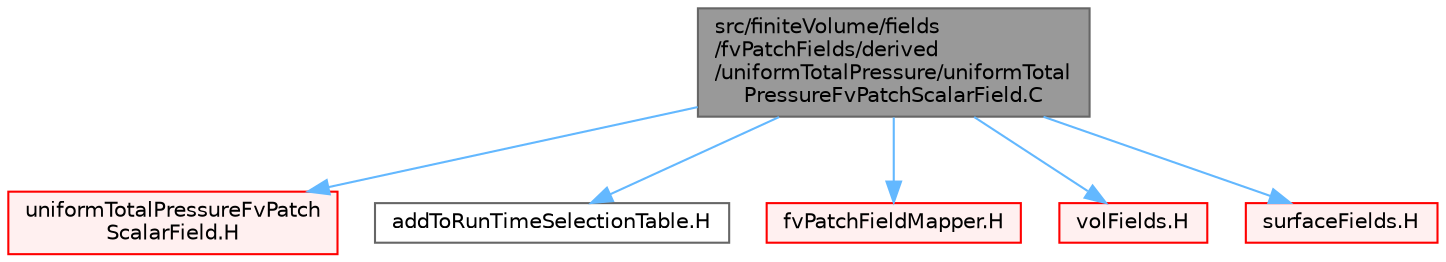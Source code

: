 digraph "src/finiteVolume/fields/fvPatchFields/derived/uniformTotalPressure/uniformTotalPressureFvPatchScalarField.C"
{
 // LATEX_PDF_SIZE
  bgcolor="transparent";
  edge [fontname=Helvetica,fontsize=10,labelfontname=Helvetica,labelfontsize=10];
  node [fontname=Helvetica,fontsize=10,shape=box,height=0.2,width=0.4];
  Node1 [id="Node000001",label="src/finiteVolume/fields\l/fvPatchFields/derived\l/uniformTotalPressure/uniformTotal\lPressureFvPatchScalarField.C",height=0.2,width=0.4,color="gray40", fillcolor="grey60", style="filled", fontcolor="black",tooltip=" "];
  Node1 -> Node2 [id="edge1_Node000001_Node000002",color="steelblue1",style="solid",tooltip=" "];
  Node2 [id="Node000002",label="uniformTotalPressureFvPatch\lScalarField.H",height=0.2,width=0.4,color="red", fillcolor="#FFF0F0", style="filled",URL="$uniformTotalPressureFvPatchScalarField_8H.html",tooltip=" "];
  Node1 -> Node287 [id="edge2_Node000001_Node000287",color="steelblue1",style="solid",tooltip=" "];
  Node287 [id="Node000287",label="addToRunTimeSelectionTable.H",height=0.2,width=0.4,color="grey40", fillcolor="white", style="filled",URL="$addToRunTimeSelectionTable_8H.html",tooltip="Macros for easy insertion into run-time selection tables."];
  Node1 -> Node288 [id="edge3_Node000001_Node000288",color="steelblue1",style="solid",tooltip=" "];
  Node288 [id="Node000288",label="fvPatchFieldMapper.H",height=0.2,width=0.4,color="red", fillcolor="#FFF0F0", style="filled",URL="$fvPatchFieldMapper_8H.html",tooltip=" "];
  Node1 -> Node289 [id="edge4_Node000001_Node000289",color="steelblue1",style="solid",tooltip=" "];
  Node289 [id="Node000289",label="volFields.H",height=0.2,width=0.4,color="red", fillcolor="#FFF0F0", style="filled",URL="$volFields_8H.html",tooltip=" "];
  Node1 -> Node386 [id="edge5_Node000001_Node000386",color="steelblue1",style="solid",tooltip=" "];
  Node386 [id="Node000386",label="surfaceFields.H",height=0.2,width=0.4,color="red", fillcolor="#FFF0F0", style="filled",URL="$surfaceFields_8H.html",tooltip="Foam::surfaceFields."];
}
